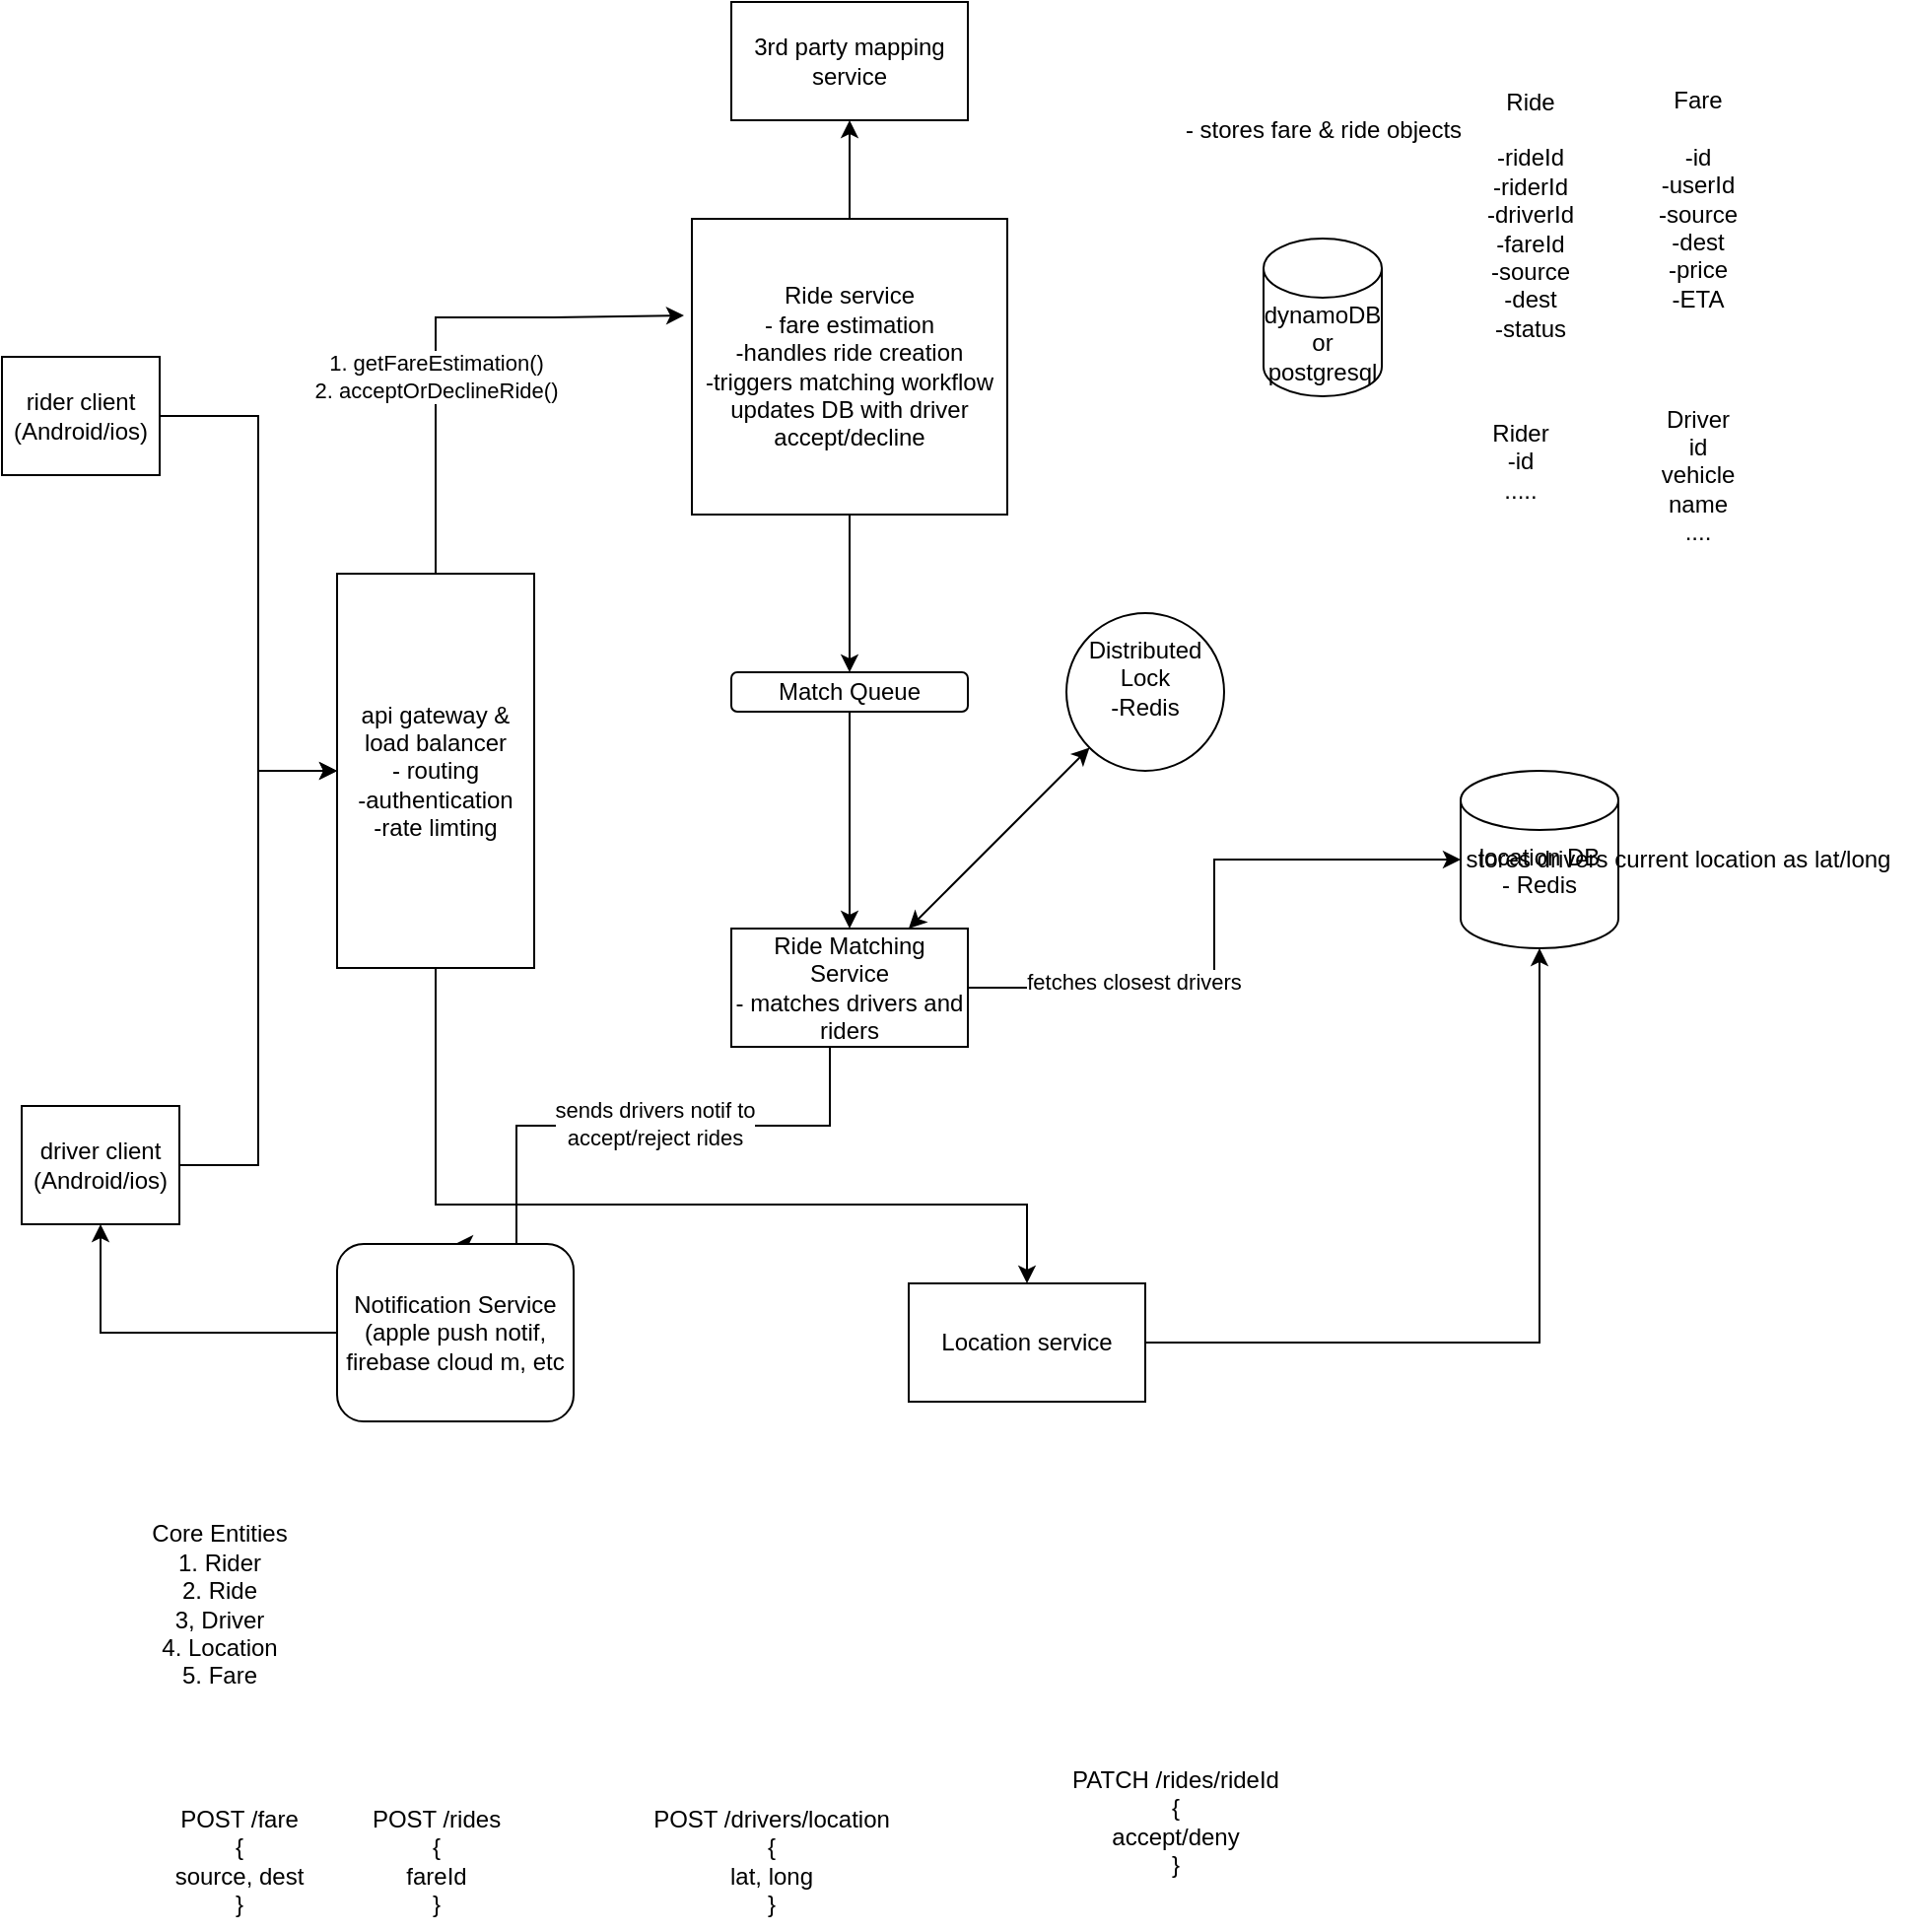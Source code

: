 <mxfile version="26.2.8">
  <diagram name="Page-1" id="9dEb62kC-2VsWD0feeph">
    <mxGraphModel dx="978" dy="1729" grid="1" gridSize="10" guides="1" tooltips="1" connect="1" arrows="1" fold="1" page="1" pageScale="1" pageWidth="827" pageHeight="1169" math="0" shadow="0">
      <root>
        <mxCell id="0" />
        <mxCell id="1" parent="0" />
        <mxCell id="KWMHU0D-LhJwPt2LsNXJ-36" style="edgeStyle=orthogonalEdgeStyle;rounded=0;orthogonalLoop=1;jettySize=auto;html=1;entryX=-0.025;entryY=0.327;entryDx=0;entryDy=0;entryPerimeter=0;" edge="1" parent="1" source="KWMHU0D-LhJwPt2LsNXJ-9" target="KWMHU0D-LhJwPt2LsNXJ-35">
          <mxGeometry relative="1" as="geometry">
            <Array as="points">
              <mxPoint x="250" y="-260" />
              <mxPoint x="310" y="-260" />
            </Array>
          </mxGeometry>
        </mxCell>
        <mxCell id="KWMHU0D-LhJwPt2LsNXJ-37" value="1. getFareEstimation()&lt;div&gt;2. acceptOrDeclineRide()&lt;/div&gt;" style="edgeLabel;html=1;align=center;verticalAlign=middle;resizable=0;points=[];" vertex="1" connectable="0" parent="KWMHU0D-LhJwPt2LsNXJ-36">
          <mxGeometry x="-0.563" y="2" relative="1" as="geometry">
            <mxPoint x="2" y="-44" as="offset" />
          </mxGeometry>
        </mxCell>
        <mxCell id="KWMHU0D-LhJwPt2LsNXJ-74" value="" style="edgeStyle=orthogonalEdgeStyle;rounded=0;orthogonalLoop=1;jettySize=auto;html=1;" edge="1" parent="1" source="KWMHU0D-LhJwPt2LsNXJ-9" target="KWMHU0D-LhJwPt2LsNXJ-73">
          <mxGeometry relative="1" as="geometry">
            <Array as="points">
              <mxPoint x="250" y="190" />
              <mxPoint x="550" y="190" />
            </Array>
          </mxGeometry>
        </mxCell>
        <mxCell id="KWMHU0D-LhJwPt2LsNXJ-9" value="api gateway &amp;amp; load balancer&lt;div&gt;- routing&lt;/div&gt;&lt;div&gt;-authentication&lt;/div&gt;&lt;div&gt;-rate limting&lt;/div&gt;" style="rounded=0;whiteSpace=wrap;html=1;rotation=0;" vertex="1" parent="1">
          <mxGeometry x="200" y="-130" width="100" height="200" as="geometry" />
        </mxCell>
        <mxCell id="KWMHU0D-LhJwPt2LsNXJ-17" style="edgeStyle=orthogonalEdgeStyle;rounded=0;orthogonalLoop=1;jettySize=auto;html=1;entryX=0.5;entryY=0;entryDx=0;entryDy=0;entryPerimeter=0;" edge="1" parent="1" source="KWMHU0D-LhJwPt2LsNXJ-5">
          <mxGeometry relative="1" as="geometry">
            <mxPoint x="700" y="-40" as="targetPoint" />
          </mxGeometry>
        </mxCell>
        <mxCell id="KWMHU0D-LhJwPt2LsNXJ-32" style="edgeStyle=orthogonalEdgeStyle;rounded=0;orthogonalLoop=1;jettySize=auto;html=1;entryX=0;entryY=0.5;entryDx=0;entryDy=0;" edge="1" parent="1" source="KWMHU0D-LhJwPt2LsNXJ-19" target="KWMHU0D-LhJwPt2LsNXJ-9">
          <mxGeometry relative="1" as="geometry">
            <Array as="points">
              <mxPoint x="160" y="-210" />
              <mxPoint x="160" y="-30" />
            </Array>
          </mxGeometry>
        </mxCell>
        <mxCell id="KWMHU0D-LhJwPt2LsNXJ-19" value="rider client (Android/ios)" style="rounded=0;whiteSpace=wrap;html=1;" vertex="1" parent="1">
          <mxGeometry x="30" y="-240" width="80" height="60" as="geometry" />
        </mxCell>
        <mxCell id="KWMHU0D-LhJwPt2LsNXJ-34" style="edgeStyle=orthogonalEdgeStyle;rounded=0;orthogonalLoop=1;jettySize=auto;html=1;entryX=0;entryY=0.5;entryDx=0;entryDy=0;" edge="1" parent="1" source="KWMHU0D-LhJwPt2LsNXJ-22" target="KWMHU0D-LhJwPt2LsNXJ-9">
          <mxGeometry relative="1" as="geometry" />
        </mxCell>
        <mxCell id="KWMHU0D-LhJwPt2LsNXJ-22" value="driver client (Android/ios)" style="rounded=0;whiteSpace=wrap;html=1;" vertex="1" parent="1">
          <mxGeometry x="40" y="140" width="80" height="60" as="geometry" />
        </mxCell>
        <mxCell id="KWMHU0D-LhJwPt2LsNXJ-39" value="" style="edgeStyle=orthogonalEdgeStyle;rounded=0;orthogonalLoop=1;jettySize=auto;html=1;" edge="1" parent="1" source="KWMHU0D-LhJwPt2LsNXJ-35" target="KWMHU0D-LhJwPt2LsNXJ-38">
          <mxGeometry relative="1" as="geometry" />
        </mxCell>
        <mxCell id="KWMHU0D-LhJwPt2LsNXJ-49" style="edgeStyle=orthogonalEdgeStyle;rounded=0;orthogonalLoop=1;jettySize=auto;html=1;exitX=0.5;exitY=1;exitDx=0;exitDy=0;entryX=0.5;entryY=0;entryDx=0;entryDy=0;" edge="1" parent="1" source="KWMHU0D-LhJwPt2LsNXJ-35" target="KWMHU0D-LhJwPt2LsNXJ-48">
          <mxGeometry relative="1" as="geometry" />
        </mxCell>
        <mxCell id="KWMHU0D-LhJwPt2LsNXJ-35" value="Ride service&lt;div&gt;- fare estimation&lt;/div&gt;&lt;div&gt;-handles ride creation&lt;/div&gt;&lt;div&gt;-triggers matching workflow&lt;/div&gt;&lt;div&gt;updates DB with driver accept/decline&lt;/div&gt;" style="rounded=0;whiteSpace=wrap;html=1;" vertex="1" parent="1">
          <mxGeometry x="380" y="-310" width="160" height="150" as="geometry" />
        </mxCell>
        <mxCell id="KWMHU0D-LhJwPt2LsNXJ-38" value="3rd party mapping service" style="whiteSpace=wrap;html=1;rounded=0;" vertex="1" parent="1">
          <mxGeometry x="400" y="-420" width="120" height="60" as="geometry" />
        </mxCell>
        <mxCell id="KWMHU0D-LhJwPt2LsNXJ-40" value="dynamoDB or postgresql" style="shape=cylinder3;whiteSpace=wrap;html=1;boundedLbl=1;backgroundOutline=1;size=15;" vertex="1" parent="1">
          <mxGeometry x="670" y="-300" width="60" height="80" as="geometry" />
        </mxCell>
        <mxCell id="KWMHU0D-LhJwPt2LsNXJ-41" value="Ride&lt;div&gt;&lt;br&gt;&lt;div&gt;-rideId&lt;/div&gt;&lt;div&gt;-riderId&lt;/div&gt;&lt;div&gt;-driverId&lt;/div&gt;&lt;div&gt;-fareId&lt;/div&gt;&lt;div&gt;-source&lt;/div&gt;&lt;div&gt;-dest&lt;/div&gt;&lt;div&gt;-status&lt;/div&gt;&lt;div&gt;&lt;br&gt;&lt;/div&gt;&lt;/div&gt;" style="text;html=1;align=center;verticalAlign=middle;resizable=0;points=[];autosize=1;strokeColor=none;fillColor=none;" vertex="1" parent="1">
          <mxGeometry x="770" y="-385" width="70" height="160" as="geometry" />
        </mxCell>
        <mxCell id="KWMHU0D-LhJwPt2LsNXJ-42" value="Fare&lt;div&gt;&lt;br&gt;&lt;/div&gt;&lt;div&gt;-id&lt;/div&gt;&lt;div&gt;-userId&lt;/div&gt;&lt;div&gt;-source&lt;/div&gt;&lt;div&gt;-dest&lt;/div&gt;&lt;div&gt;-price&lt;/div&gt;&lt;div&gt;-ETA&lt;/div&gt;" style="text;html=1;align=center;verticalAlign=middle;resizable=0;points=[];autosize=1;strokeColor=none;fillColor=none;" vertex="1" parent="1">
          <mxGeometry x="860" y="-385" width="60" height="130" as="geometry" />
        </mxCell>
        <mxCell id="KWMHU0D-LhJwPt2LsNXJ-43" value="Rider&lt;div&gt;-id&lt;/div&gt;&lt;div&gt;.....&lt;/div&gt;" style="text;html=1;align=center;verticalAlign=middle;resizable=0;points=[];autosize=1;strokeColor=none;fillColor=none;" vertex="1" parent="1">
          <mxGeometry x="775" y="-217" width="50" height="60" as="geometry" />
        </mxCell>
        <mxCell id="KWMHU0D-LhJwPt2LsNXJ-44" value="Driver&lt;div&gt;id&lt;/div&gt;&lt;div&gt;vehicle&lt;/div&gt;&lt;div&gt;name&lt;/div&gt;&lt;div&gt;....&lt;/div&gt;" style="text;html=1;align=center;verticalAlign=middle;resizable=0;points=[];autosize=1;strokeColor=none;fillColor=none;" vertex="1" parent="1">
          <mxGeometry x="860" y="-225" width="60" height="90" as="geometry" />
        </mxCell>
        <mxCell id="KWMHU0D-LhJwPt2LsNXJ-45" value="- stores fare &amp;amp; ride objects" style="text;html=1;align=center;verticalAlign=middle;resizable=0;points=[];autosize=1;strokeColor=none;fillColor=none;" vertex="1" parent="1">
          <mxGeometry x="620" y="-370" width="160" height="30" as="geometry" />
        </mxCell>
        <mxCell id="KWMHU0D-LhJwPt2LsNXJ-50" style="edgeStyle=orthogonalEdgeStyle;rounded=0;orthogonalLoop=1;jettySize=auto;html=1;entryX=0.5;entryY=0;entryDx=0;entryDy=0;" edge="1" parent="1" source="KWMHU0D-LhJwPt2LsNXJ-48" target="KWMHU0D-LhJwPt2LsNXJ-51">
          <mxGeometry relative="1" as="geometry">
            <mxPoint x="460" y="10" as="targetPoint" />
          </mxGeometry>
        </mxCell>
        <mxCell id="KWMHU0D-LhJwPt2LsNXJ-48" value="Match Queue" style="rounded=1;whiteSpace=wrap;html=1;" vertex="1" parent="1">
          <mxGeometry x="400" y="-80" width="120" height="20" as="geometry" />
        </mxCell>
        <mxCell id="KWMHU0D-LhJwPt2LsNXJ-66" style="edgeStyle=orthogonalEdgeStyle;rounded=0;orthogonalLoop=1;jettySize=auto;html=1;exitX=0;exitY=1;exitDx=0;exitDy=0;entryX=0.5;entryY=0;entryDx=0;entryDy=0;" edge="1" parent="1" source="KWMHU0D-LhJwPt2LsNXJ-51" target="KWMHU0D-LhJwPt2LsNXJ-67">
          <mxGeometry relative="1" as="geometry">
            <mxPoint x="290" y="145" as="targetPoint" />
            <Array as="points">
              <mxPoint x="450" y="110" />
              <mxPoint x="450" y="150" />
              <mxPoint x="291" y="150" />
              <mxPoint x="291" y="210" />
            </Array>
          </mxGeometry>
        </mxCell>
        <mxCell id="KWMHU0D-LhJwPt2LsNXJ-70" value="sends drivers notif to &lt;br&gt;accept/reject rides" style="edgeLabel;html=1;align=center;verticalAlign=middle;resizable=0;points=[];" vertex="1" connectable="0" parent="KWMHU0D-LhJwPt2LsNXJ-66">
          <mxGeometry x="0.053" y="-1" relative="1" as="geometry">
            <mxPoint as="offset" />
          </mxGeometry>
        </mxCell>
        <mxCell id="KWMHU0D-LhJwPt2LsNXJ-51" value="Ride Matching Service&lt;div&gt;- matches drivers and riders&lt;/div&gt;" style="rounded=0;whiteSpace=wrap;html=1;" vertex="1" parent="1">
          <mxGeometry x="400" y="50" width="120" height="60" as="geometry" />
        </mxCell>
        <mxCell id="KWMHU0D-LhJwPt2LsNXJ-52" value="location DB&lt;div&gt;- Redis&lt;/div&gt;&lt;div&gt;&lt;br&gt;&lt;/div&gt;" style="shape=cylinder3;whiteSpace=wrap;html=1;boundedLbl=1;backgroundOutline=1;size=15;" vertex="1" parent="1">
          <mxGeometry x="770" y="-30" width="80" height="90" as="geometry" />
        </mxCell>
        <mxCell id="KWMHU0D-LhJwPt2LsNXJ-53" value="&lt;span style=&quot;text-wrap-mode: wrap;&quot;&gt;stores drivers current location as lat/long&lt;/span&gt;" style="text;html=1;align=center;verticalAlign=middle;resizable=0;points=[];autosize=1;strokeColor=none;fillColor=none;" vertex="1" parent="1">
          <mxGeometry x="760" width="240" height="30" as="geometry" />
        </mxCell>
        <mxCell id="KWMHU0D-LhJwPt2LsNXJ-56" value="Distributed Lock&lt;div&gt;-Redis&lt;/div&gt;&lt;div&gt;&lt;br&gt;&lt;/div&gt;" style="ellipse;whiteSpace=wrap;html=1;aspect=fixed;" vertex="1" parent="1">
          <mxGeometry x="570" y="-110" width="80" height="80" as="geometry" />
        </mxCell>
        <mxCell id="KWMHU0D-LhJwPt2LsNXJ-63" value="" style="endArrow=classic;startArrow=classic;html=1;rounded=0;" edge="1" parent="1" source="KWMHU0D-LhJwPt2LsNXJ-51" target="KWMHU0D-LhJwPt2LsNXJ-56">
          <mxGeometry width="50" height="50" relative="1" as="geometry">
            <mxPoint x="530" y="30" as="sourcePoint" />
            <mxPoint x="580" y="-20" as="targetPoint" />
          </mxGeometry>
        </mxCell>
        <mxCell id="KWMHU0D-LhJwPt2LsNXJ-64" style="edgeStyle=orthogonalEdgeStyle;rounded=0;orthogonalLoop=1;jettySize=auto;html=1;entryX=0;entryY=0.5;entryDx=0;entryDy=0;entryPerimeter=0;" edge="1" parent="1" source="KWMHU0D-LhJwPt2LsNXJ-51" target="KWMHU0D-LhJwPt2LsNXJ-52">
          <mxGeometry relative="1" as="geometry" />
        </mxCell>
        <mxCell id="KWMHU0D-LhJwPt2LsNXJ-65" value="fetches closest drivers" style="edgeLabel;html=1;align=center;verticalAlign=middle;resizable=0;points=[];" vertex="1" connectable="0" parent="KWMHU0D-LhJwPt2LsNXJ-64">
          <mxGeometry x="-0.47" y="3" relative="1" as="geometry">
            <mxPoint as="offset" />
          </mxGeometry>
        </mxCell>
        <mxCell id="KWMHU0D-LhJwPt2LsNXJ-68" value="" style="edgeStyle=orthogonalEdgeStyle;rounded=0;orthogonalLoop=1;jettySize=auto;html=1;" edge="1" parent="1" source="KWMHU0D-LhJwPt2LsNXJ-67" target="KWMHU0D-LhJwPt2LsNXJ-22">
          <mxGeometry relative="1" as="geometry" />
        </mxCell>
        <mxCell id="KWMHU0D-LhJwPt2LsNXJ-67" value="Notification&amp;nbsp;&lt;span style=&quot;background-color: transparent; color: light-dark(rgb(0, 0, 0), rgb(255, 255, 255));&quot;&gt;Service (apple push notif, firebase cloud m, etc&lt;/span&gt;" style="rounded=1;whiteSpace=wrap;html=1;" vertex="1" parent="1">
          <mxGeometry x="200" y="210" width="120" height="90" as="geometry" />
        </mxCell>
        <mxCell id="KWMHU0D-LhJwPt2LsNXJ-73" value="Location service" style="whiteSpace=wrap;html=1;rounded=0;" vertex="1" parent="1">
          <mxGeometry x="490" y="230" width="120" height="60" as="geometry" />
        </mxCell>
        <mxCell id="KWMHU0D-LhJwPt2LsNXJ-75" style="edgeStyle=orthogonalEdgeStyle;rounded=0;orthogonalLoop=1;jettySize=auto;html=1;entryX=0.5;entryY=1;entryDx=0;entryDy=0;entryPerimeter=0;" edge="1" parent="1" source="KWMHU0D-LhJwPt2LsNXJ-73" target="KWMHU0D-LhJwPt2LsNXJ-52">
          <mxGeometry relative="1" as="geometry" />
        </mxCell>
        <mxCell id="KWMHU0D-LhJwPt2LsNXJ-76" value="Core Entities&lt;div&gt;1. Rider&lt;/div&gt;&lt;div&gt;2. Ride&lt;/div&gt;&lt;div&gt;3, Driver&lt;/div&gt;&lt;div&gt;4. Location&lt;/div&gt;&lt;div&gt;5. Fare&lt;/div&gt;" style="text;html=1;align=center;verticalAlign=middle;resizable=0;points=[];autosize=1;strokeColor=none;fillColor=none;" vertex="1" parent="1">
          <mxGeometry x="95" y="343" width="90" height="100" as="geometry" />
        </mxCell>
        <mxCell id="KWMHU0D-LhJwPt2LsNXJ-78" value="POST /fare&lt;div&gt;{&lt;/div&gt;&lt;div&gt;source, dest&lt;/div&gt;&lt;div&gt;}&lt;/div&gt;" style="text;html=1;align=center;verticalAlign=middle;resizable=0;points=[];autosize=1;strokeColor=none;fillColor=none;" vertex="1" parent="1">
          <mxGeometry x="105" y="488" width="90" height="70" as="geometry" />
        </mxCell>
        <mxCell id="KWMHU0D-LhJwPt2LsNXJ-79" value="POST /rides&lt;div&gt;{&lt;/div&gt;&lt;div&gt;fareId&lt;/div&gt;&lt;div&gt;}&lt;/div&gt;" style="text;html=1;align=center;verticalAlign=middle;resizable=0;points=[];autosize=1;strokeColor=none;fillColor=none;" vertex="1" parent="1">
          <mxGeometry x="205" y="488" width="90" height="70" as="geometry" />
        </mxCell>
        <mxCell id="KWMHU0D-LhJwPt2LsNXJ-80" value="POST /drivers/location&lt;div&gt;{&lt;/div&gt;&lt;div&gt;lat, long&lt;/div&gt;&lt;div&gt;}&lt;/div&gt;" style="text;html=1;align=center;verticalAlign=middle;resizable=0;points=[];autosize=1;strokeColor=none;fillColor=none;" vertex="1" parent="1">
          <mxGeometry x="350" y="488" width="140" height="70" as="geometry" />
        </mxCell>
        <mxCell id="KWMHU0D-LhJwPt2LsNXJ-81" value="PATCH /rides/rideId&lt;div&gt;{&lt;/div&gt;&lt;div&gt;accept/deny&lt;/div&gt;&lt;div&gt;}&lt;/div&gt;" style="text;html=1;align=center;verticalAlign=middle;resizable=0;points=[];autosize=1;strokeColor=none;fillColor=none;" vertex="1" parent="1">
          <mxGeometry x="560" y="468" width="130" height="70" as="geometry" />
        </mxCell>
      </root>
    </mxGraphModel>
  </diagram>
</mxfile>
